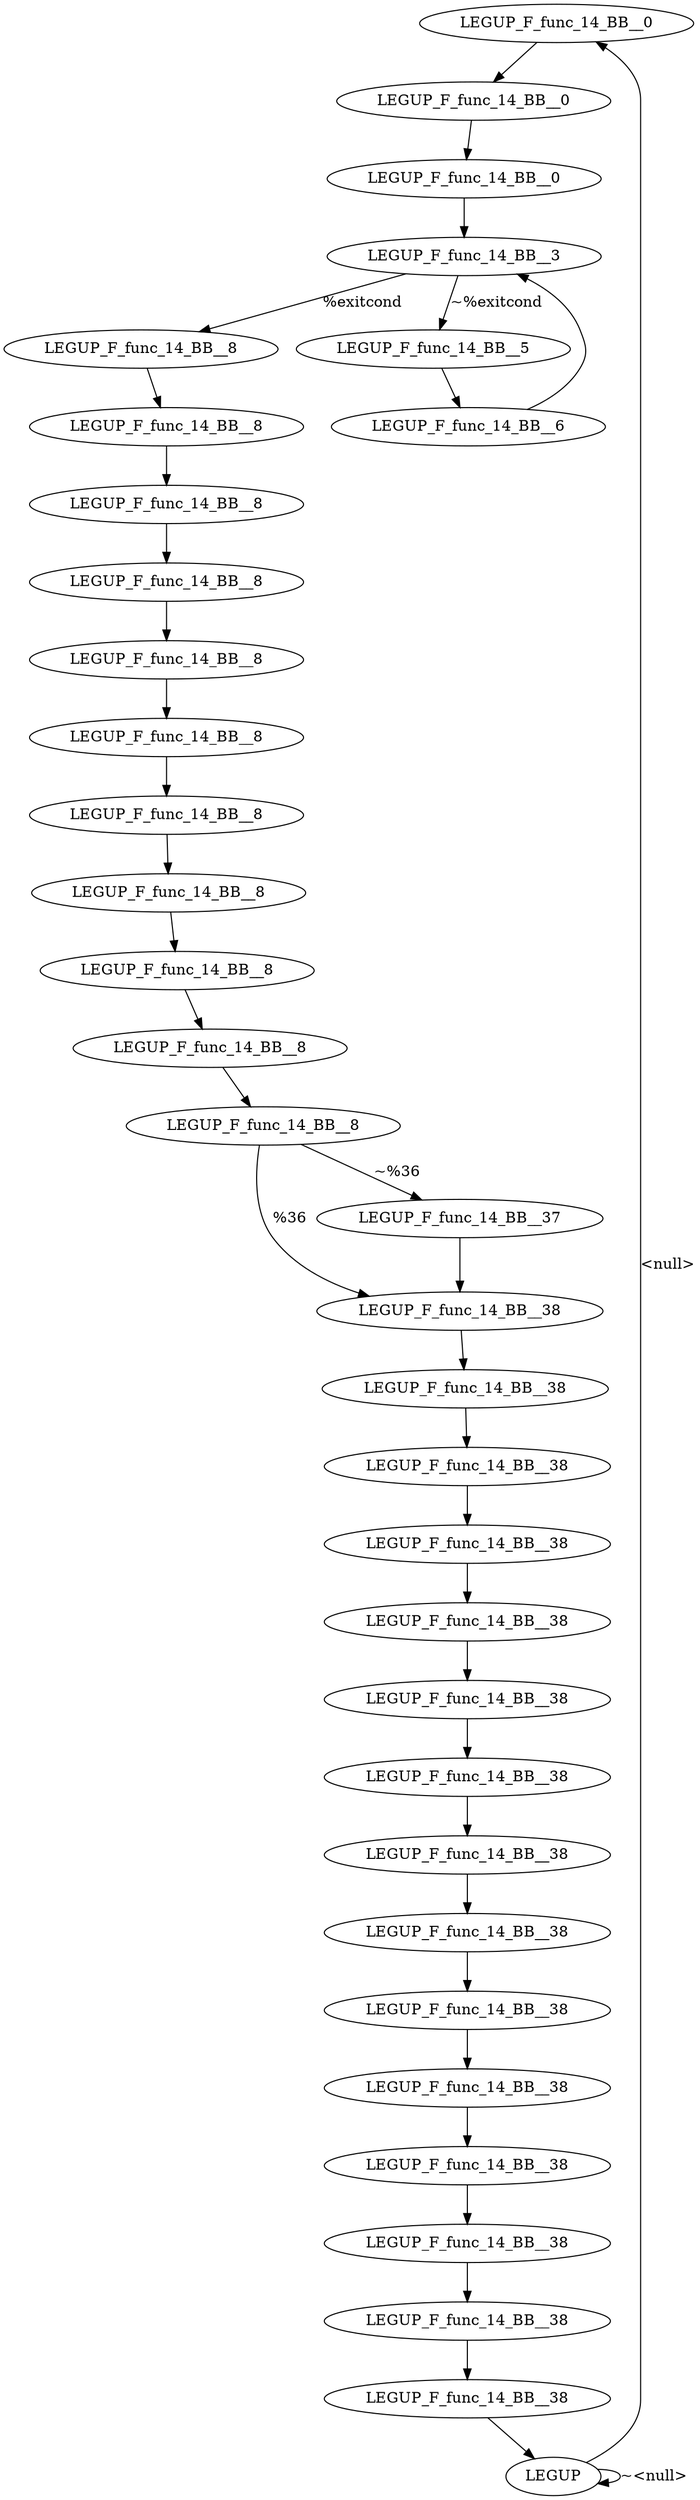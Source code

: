 digraph {
Node0x2d99130[label="LEGUP_F_func_14_BB__0"];
Node0x2d98f90[label="LEGUP"];
Node0x2d98f90 -> Node0x2d99130[label="<null>"];
Node0x2d98f90 -> Node0x2d98f90[label="~<null>"];
Node0x2d99200[label="LEGUP_F_func_14_BB__0"];
Node0x2d99130 -> Node0x2d99200;
Node0x2d992d0[label="LEGUP_F_func_14_BB__0"];
Node0x2d99200 -> Node0x2d992d0;
Node0x2d993a0[label="LEGUP_F_func_14_BB__3"];
Node0x2d992d0 -> Node0x2d993a0;
Node0x2d99610[label="LEGUP_F_func_14_BB__8"];
Node0x2d993a0 -> Node0x2d99610[label="%exitcond"];
Node0x2d99470[label="LEGUP_F_func_14_BB__5"];
Node0x2d993a0 -> Node0x2d99470[label="~%exitcond"];
Node0x2d99540[label="LEGUP_F_func_14_BB__6"];
Node0x2d99470 -> Node0x2d99540;
Node0x2d99540 -> Node0x2d993a0;
Node0x2d996e0[label="LEGUP_F_func_14_BB__8"];
Node0x2d99610 -> Node0x2d996e0;
Node0x2d997b0[label="LEGUP_F_func_14_BB__8"];
Node0x2d996e0 -> Node0x2d997b0;
Node0x2d99880[label="LEGUP_F_func_14_BB__8"];
Node0x2d997b0 -> Node0x2d99880;
Node0x2d99950[label="LEGUP_F_func_14_BB__8"];
Node0x2d99880 -> Node0x2d99950;
Node0x2d99a20[label="LEGUP_F_func_14_BB__8"];
Node0x2d99950 -> Node0x2d99a20;
Node0x2d99af0[label="LEGUP_F_func_14_BB__8"];
Node0x2d99a20 -> Node0x2d99af0;
Node0x2d99c00[label="LEGUP_F_func_14_BB__8"];
Node0x2d99af0 -> Node0x2d99c00;
Node0x2d99d10[label="LEGUP_F_func_14_BB__8"];
Node0x2d99c00 -> Node0x2d99d10;
Node0x2d99e20[label="LEGUP_F_func_14_BB__8"];
Node0x2d99d10 -> Node0x2d99e20;
Node0x2d99f30[label="LEGUP_F_func_14_BB__8"];
Node0x2d99e20 -> Node0x2d99f30;
Node0x2d9a150[label="LEGUP_F_func_14_BB__38"];
Node0x2d99f30 -> Node0x2d9a150[label="%36"];
Node0x2d9a040[label="LEGUP_F_func_14_BB__37"];
Node0x2d99f30 -> Node0x2d9a040[label="~%36"];
Node0x2d9a040 -> Node0x2d9a150;
Node0x2d9a260[label="LEGUP_F_func_14_BB__38"];
Node0x2d9a150 -> Node0x2d9a260;
Node0x2d9a370[label="LEGUP_F_func_14_BB__38"];
Node0x2d9a260 -> Node0x2d9a370;
Node0x2d9a480[label="LEGUP_F_func_14_BB__38"];
Node0x2d9a370 -> Node0x2d9a480;
Node0x2d9a590[label="LEGUP_F_func_14_BB__38"];
Node0x2d9a480 -> Node0x2d9a590;
Node0x2d9a6a0[label="LEGUP_F_func_14_BB__38"];
Node0x2d9a590 -> Node0x2d9a6a0;
Node0x2d9a7b0[label="LEGUP_F_func_14_BB__38"];
Node0x2d9a6a0 -> Node0x2d9a7b0;
Node0x2d9a8c0[label="LEGUP_F_func_14_BB__38"];
Node0x2d9a7b0 -> Node0x2d9a8c0;
Node0x2d9a9d0[label="LEGUP_F_func_14_BB__38"];
Node0x2d9a8c0 -> Node0x2d9a9d0;
Node0x2d9aae0[label="LEGUP_F_func_14_BB__38"];
Node0x2d9a9d0 -> Node0x2d9aae0;
Node0x2d9abf0[label="LEGUP_F_func_14_BB__38"];
Node0x2d9aae0 -> Node0x2d9abf0;
Node0x2d9ad00[label="LEGUP_F_func_14_BB__38"];
Node0x2d9abf0 -> Node0x2d9ad00;
Node0x2d9ae10[label="LEGUP_F_func_14_BB__38"];
Node0x2d9ad00 -> Node0x2d9ae10;
Node0x2d9af20[label="LEGUP_F_func_14_BB__38"];
Node0x2d9ae10 -> Node0x2d9af20;
Node0x2d9b030[label="LEGUP_F_func_14_BB__38"];
Node0x2d9af20 -> Node0x2d9b030;
Node0x2d9b030 -> Node0x2d98f90;
}
